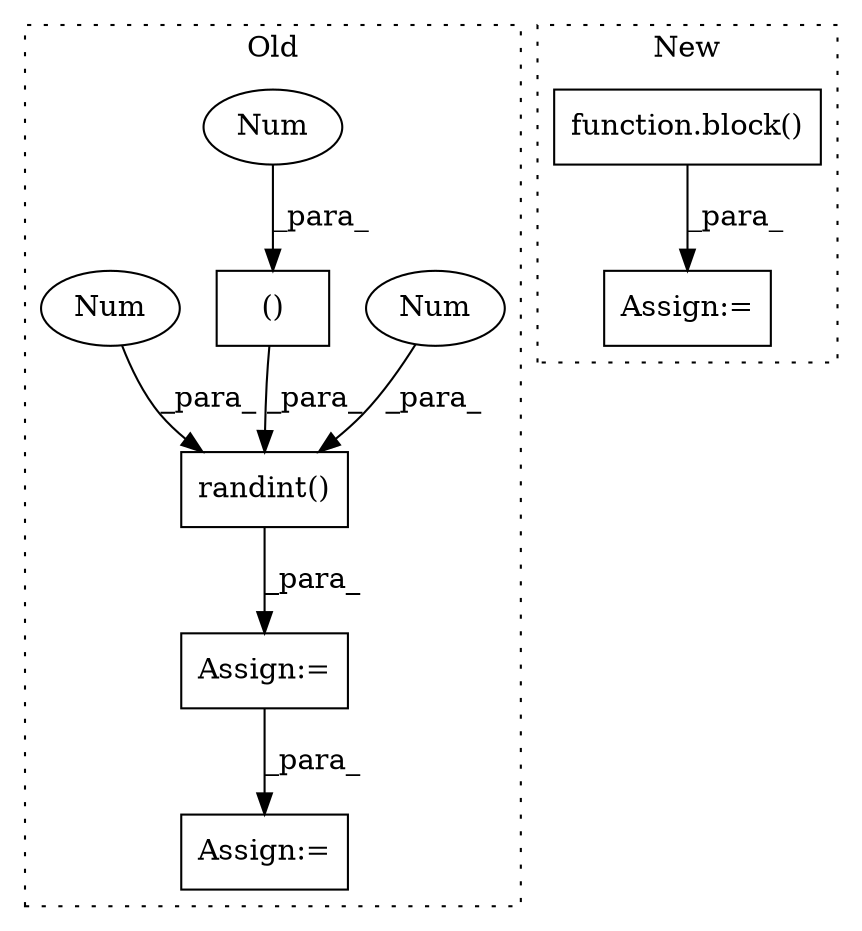 digraph G {
subgraph cluster0 {
1 [label="randint()" a="75" s="6851,6880" l="14,1" shape="box"];
3 [label="()" a="54" s="6878" l="0" shape="box"];
4 [label="Num" a="76" s="6869" l="4" shape="ellipse"];
5 [label="Num" a="76" s="6876" l="2" shape="ellipse"];
6 [label="Num" a="76" s="6865" l="2" shape="ellipse"];
7 [label="Assign:=" a="68" s="6848" l="3" shape="box"];
8 [label="Assign:=" a="68" s="6976" l="10" shape="box"];
label = "Old";
style="dotted";
}
subgraph cluster1 {
2 [label="function.block()" a="75" s="4698,4705" l="6,1" shape="box"];
9 [label="Assign:=" a="68" s="4695" l="3" shape="box"];
label = "New";
style="dotted";
}
1 -> 7 [label="_para_"];
2 -> 9 [label="_para_"];
3 -> 1 [label="_para_"];
4 -> 1 [label="_para_"];
5 -> 3 [label="_para_"];
6 -> 1 [label="_para_"];
7 -> 8 [label="_para_"];
}